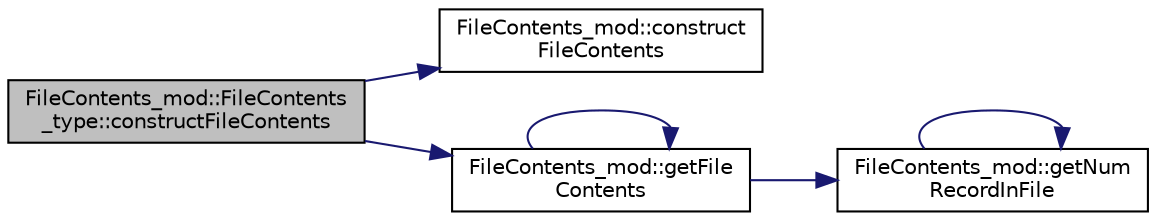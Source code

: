 digraph "FileContents_mod::FileContents_type::constructFileContents"
{
 // LATEX_PDF_SIZE
  edge [fontname="Helvetica",fontsize="10",labelfontname="Helvetica",labelfontsize="10"];
  node [fontname="Helvetica",fontsize="10",shape=record];
  rankdir="LR";
  Node1 [label="FileContents_mod::FileContents\l_type::constructFileContents",height=0.2,width=0.4,color="black", fillcolor="grey75", style="filled", fontcolor="black",tooltip="The constructor of the FileContents_type class."];
  Node1 -> Node2 [color="midnightblue",fontsize="10",style="solid",fontname="Helvetica"];
  Node2 [label="FileContents_mod::construct\lFileContents",height=0.2,width=0.4,color="black", fillcolor="white", style="filled",URL="$namespaceFileContents__mod.html#acccaa7f4372dfce3bfbd50f70874cf3f",tooltip="The constructor of the FileContents_type class."];
  Node1 -> Node3 [color="midnightblue",fontsize="10",style="solid",fontname="Helvetica"];
  Node3 [label="FileContents_mod::getFile\lContents",height=0.2,width=0.4,color="black", fillcolor="white", style="filled",URL="$namespaceFileContents__mod.html#a7d25f3c513493e0fb6e2f78a1f4d871f",tooltip="Returns the entire content of a file as an array of strings."];
  Node3 -> Node3 [color="midnightblue",fontsize="10",style="solid",fontname="Helvetica"];
  Node3 -> Node4 [color="midnightblue",fontsize="10",style="solid",fontname="Helvetica"];
  Node4 [label="FileContents_mod::getNum\lRecordInFile",height=0.2,width=0.4,color="black", fillcolor="white", style="filled",URL="$namespaceFileContents__mod.html#a3ebba2a91e43cae6e9fafe6250c0ed76",tooltip="Returns the number of lines in a file."];
  Node4 -> Node4 [color="midnightblue",fontsize="10",style="solid",fontname="Helvetica"];
}
